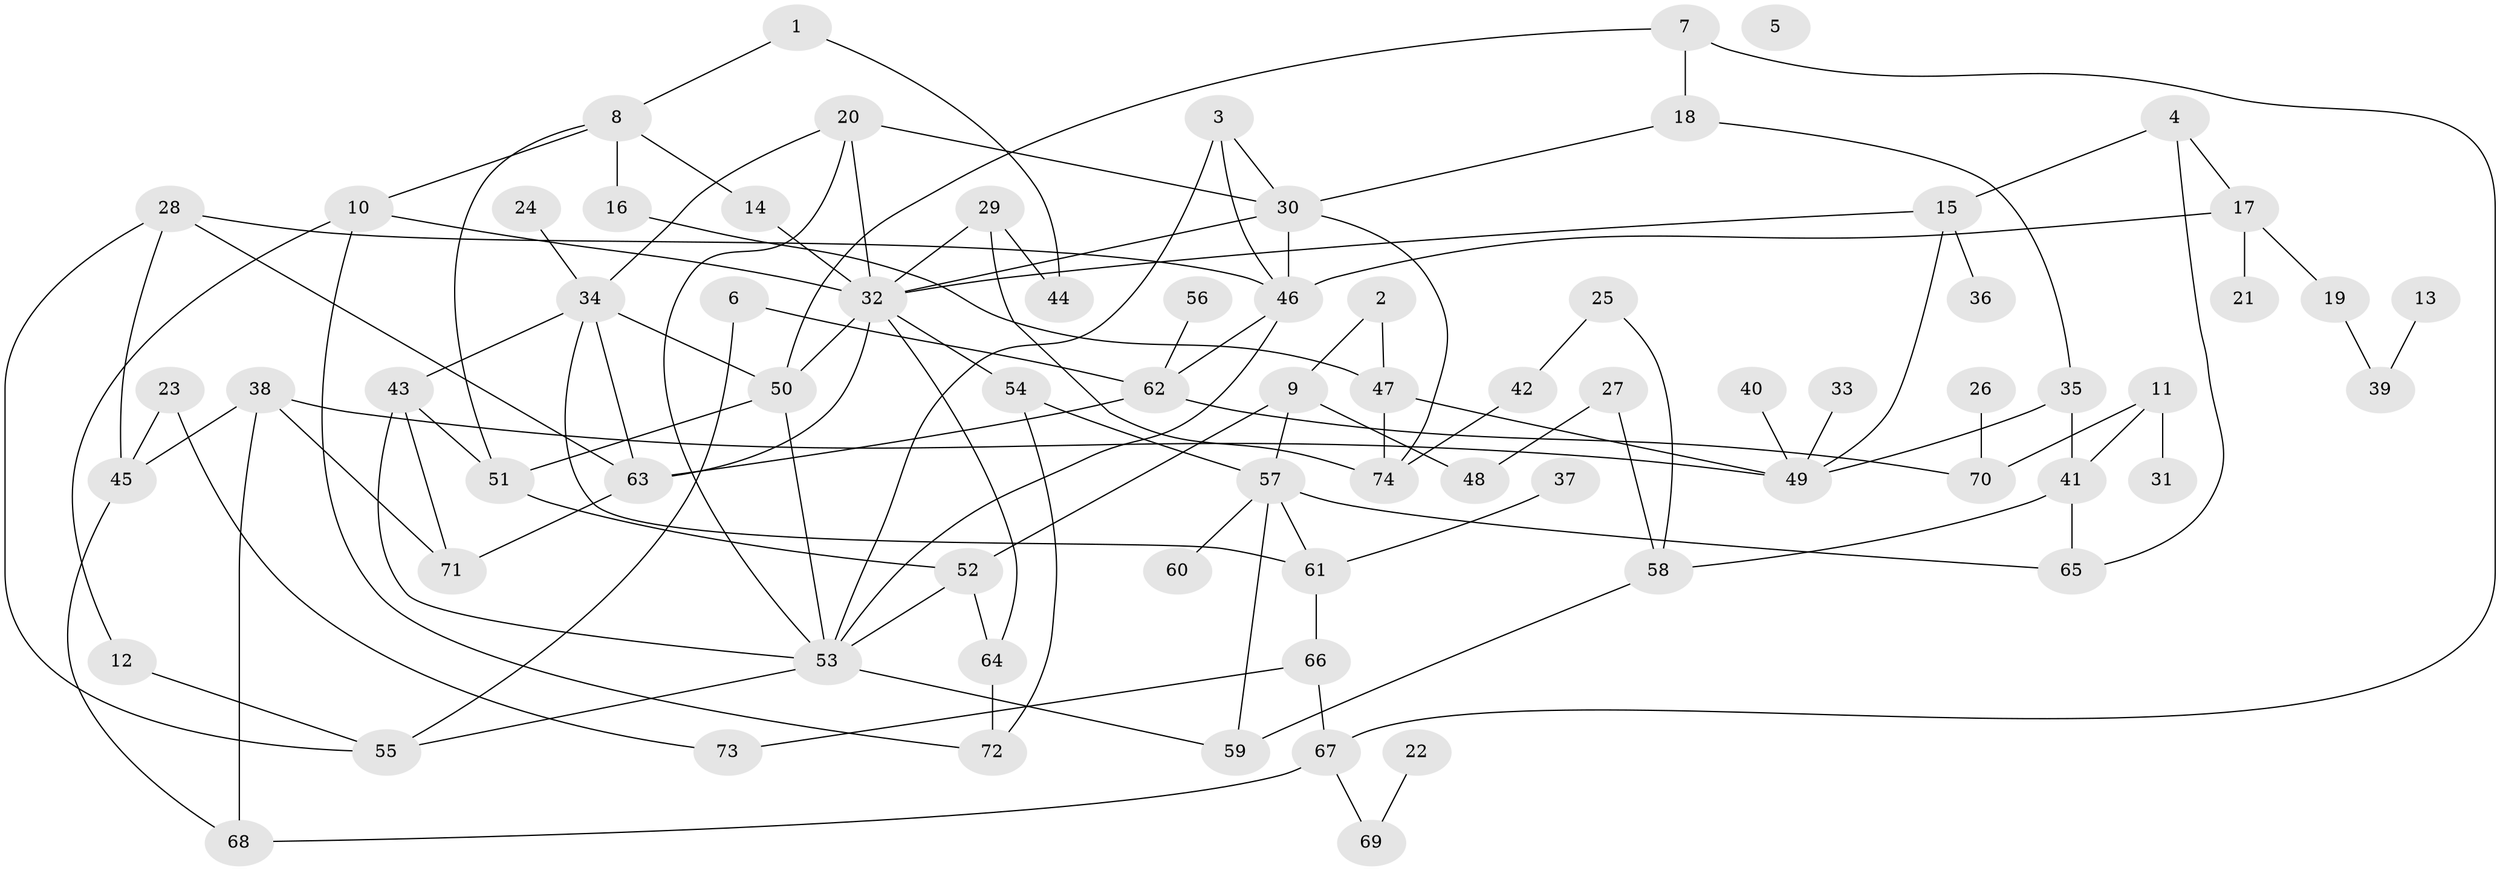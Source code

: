 // Generated by graph-tools (version 1.1) at 2025/39/03/09/25 04:39:14]
// undirected, 74 vertices, 116 edges
graph export_dot {
graph [start="1"]
  node [color=gray90,style=filled];
  1;
  2;
  3;
  4;
  5;
  6;
  7;
  8;
  9;
  10;
  11;
  12;
  13;
  14;
  15;
  16;
  17;
  18;
  19;
  20;
  21;
  22;
  23;
  24;
  25;
  26;
  27;
  28;
  29;
  30;
  31;
  32;
  33;
  34;
  35;
  36;
  37;
  38;
  39;
  40;
  41;
  42;
  43;
  44;
  45;
  46;
  47;
  48;
  49;
  50;
  51;
  52;
  53;
  54;
  55;
  56;
  57;
  58;
  59;
  60;
  61;
  62;
  63;
  64;
  65;
  66;
  67;
  68;
  69;
  70;
  71;
  72;
  73;
  74;
  1 -- 8;
  1 -- 44;
  2 -- 9;
  2 -- 47;
  3 -- 30;
  3 -- 46;
  3 -- 53;
  4 -- 15;
  4 -- 17;
  4 -- 65;
  6 -- 55;
  6 -- 62;
  7 -- 18;
  7 -- 50;
  7 -- 67;
  8 -- 10;
  8 -- 14;
  8 -- 16;
  8 -- 51;
  9 -- 48;
  9 -- 52;
  9 -- 57;
  10 -- 12;
  10 -- 32;
  10 -- 72;
  11 -- 31;
  11 -- 41;
  11 -- 70;
  12 -- 55;
  13 -- 39;
  14 -- 32;
  15 -- 32;
  15 -- 36;
  15 -- 49;
  16 -- 47;
  17 -- 19;
  17 -- 21;
  17 -- 46;
  18 -- 30;
  18 -- 35;
  19 -- 39;
  20 -- 30;
  20 -- 32;
  20 -- 34;
  20 -- 53;
  22 -- 69;
  23 -- 45;
  23 -- 73;
  24 -- 34;
  25 -- 42;
  25 -- 58;
  26 -- 70;
  27 -- 48;
  27 -- 58;
  28 -- 45;
  28 -- 46;
  28 -- 55;
  28 -- 63;
  29 -- 32;
  29 -- 44;
  29 -- 74;
  30 -- 32;
  30 -- 46;
  30 -- 74;
  32 -- 50;
  32 -- 54;
  32 -- 63;
  32 -- 64;
  33 -- 49;
  34 -- 43;
  34 -- 50;
  34 -- 61;
  34 -- 63;
  35 -- 41;
  35 -- 49;
  37 -- 61;
  38 -- 45;
  38 -- 49;
  38 -- 68;
  38 -- 71;
  40 -- 49;
  41 -- 58;
  41 -- 65;
  42 -- 74;
  43 -- 51;
  43 -- 53;
  43 -- 71;
  45 -- 68;
  46 -- 53;
  46 -- 62;
  47 -- 49;
  47 -- 74;
  50 -- 51;
  50 -- 53;
  51 -- 52;
  52 -- 53;
  52 -- 64;
  53 -- 55;
  53 -- 59;
  54 -- 57;
  54 -- 72;
  56 -- 62;
  57 -- 59;
  57 -- 60;
  57 -- 61;
  57 -- 65;
  58 -- 59;
  61 -- 66;
  62 -- 63;
  62 -- 70;
  63 -- 71;
  64 -- 72;
  66 -- 67;
  66 -- 73;
  67 -- 68;
  67 -- 69;
}
